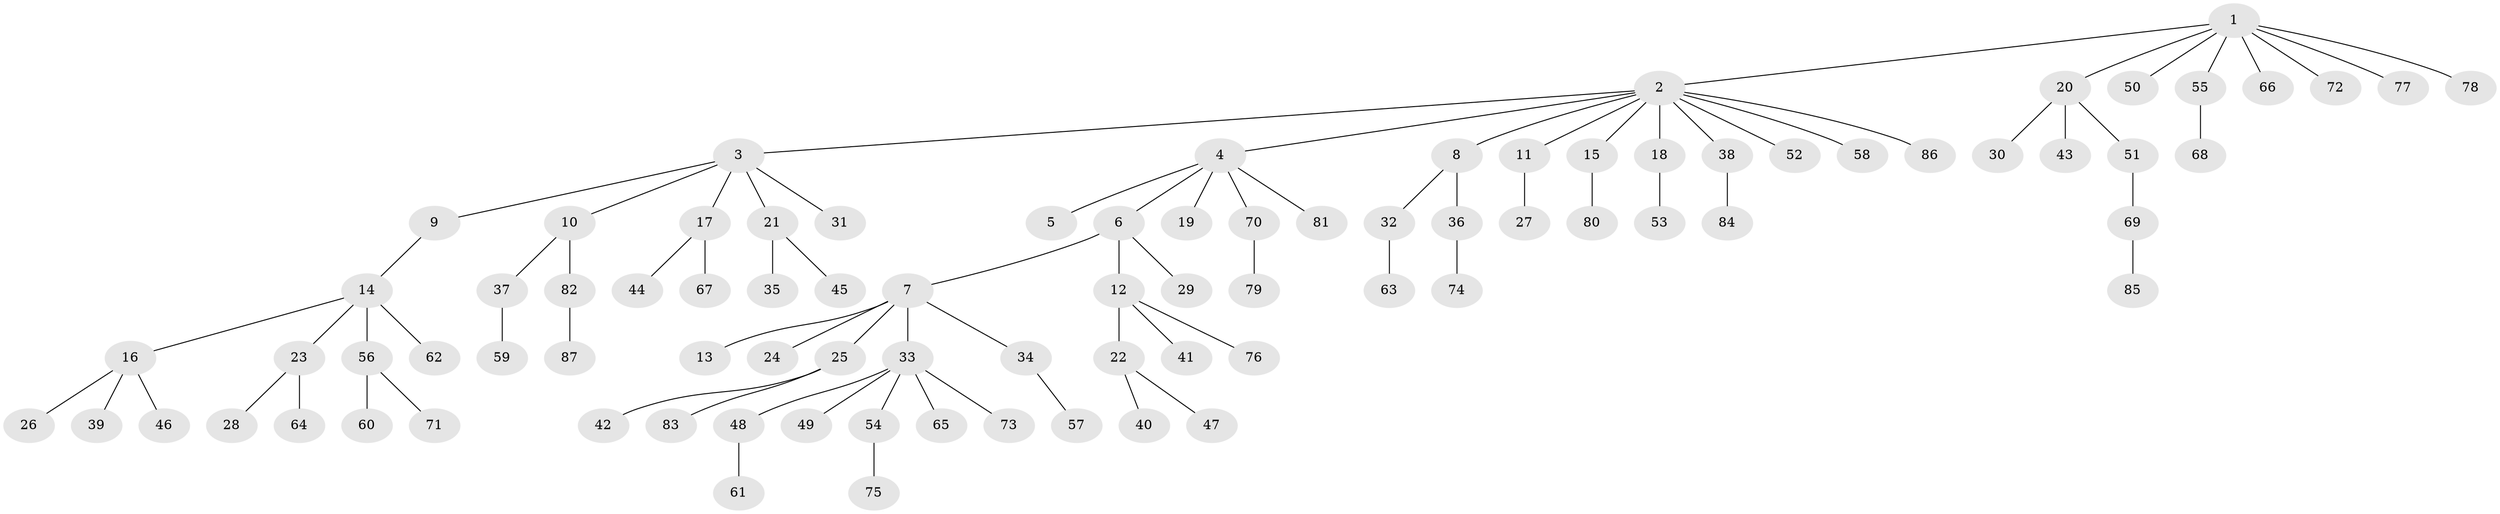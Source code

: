 // Generated by graph-tools (version 1.1) at 2025/02/03/09/25 03:02:23]
// undirected, 87 vertices, 86 edges
graph export_dot {
graph [start="1"]
  node [color=gray90,style=filled];
  1;
  2;
  3;
  4;
  5;
  6;
  7;
  8;
  9;
  10;
  11;
  12;
  13;
  14;
  15;
  16;
  17;
  18;
  19;
  20;
  21;
  22;
  23;
  24;
  25;
  26;
  27;
  28;
  29;
  30;
  31;
  32;
  33;
  34;
  35;
  36;
  37;
  38;
  39;
  40;
  41;
  42;
  43;
  44;
  45;
  46;
  47;
  48;
  49;
  50;
  51;
  52;
  53;
  54;
  55;
  56;
  57;
  58;
  59;
  60;
  61;
  62;
  63;
  64;
  65;
  66;
  67;
  68;
  69;
  70;
  71;
  72;
  73;
  74;
  75;
  76;
  77;
  78;
  79;
  80;
  81;
  82;
  83;
  84;
  85;
  86;
  87;
  1 -- 2;
  1 -- 20;
  1 -- 50;
  1 -- 55;
  1 -- 66;
  1 -- 72;
  1 -- 77;
  1 -- 78;
  2 -- 3;
  2 -- 4;
  2 -- 8;
  2 -- 11;
  2 -- 15;
  2 -- 18;
  2 -- 38;
  2 -- 52;
  2 -- 58;
  2 -- 86;
  3 -- 9;
  3 -- 10;
  3 -- 17;
  3 -- 21;
  3 -- 31;
  4 -- 5;
  4 -- 6;
  4 -- 19;
  4 -- 70;
  4 -- 81;
  6 -- 7;
  6 -- 12;
  6 -- 29;
  7 -- 13;
  7 -- 24;
  7 -- 25;
  7 -- 33;
  7 -- 34;
  8 -- 32;
  8 -- 36;
  9 -- 14;
  10 -- 37;
  10 -- 82;
  11 -- 27;
  12 -- 22;
  12 -- 41;
  12 -- 76;
  14 -- 16;
  14 -- 23;
  14 -- 56;
  14 -- 62;
  15 -- 80;
  16 -- 26;
  16 -- 39;
  16 -- 46;
  17 -- 44;
  17 -- 67;
  18 -- 53;
  20 -- 30;
  20 -- 43;
  20 -- 51;
  21 -- 35;
  21 -- 45;
  22 -- 40;
  22 -- 47;
  23 -- 28;
  23 -- 64;
  25 -- 42;
  25 -- 83;
  32 -- 63;
  33 -- 48;
  33 -- 49;
  33 -- 54;
  33 -- 65;
  33 -- 73;
  34 -- 57;
  36 -- 74;
  37 -- 59;
  38 -- 84;
  48 -- 61;
  51 -- 69;
  54 -- 75;
  55 -- 68;
  56 -- 60;
  56 -- 71;
  69 -- 85;
  70 -- 79;
  82 -- 87;
}
